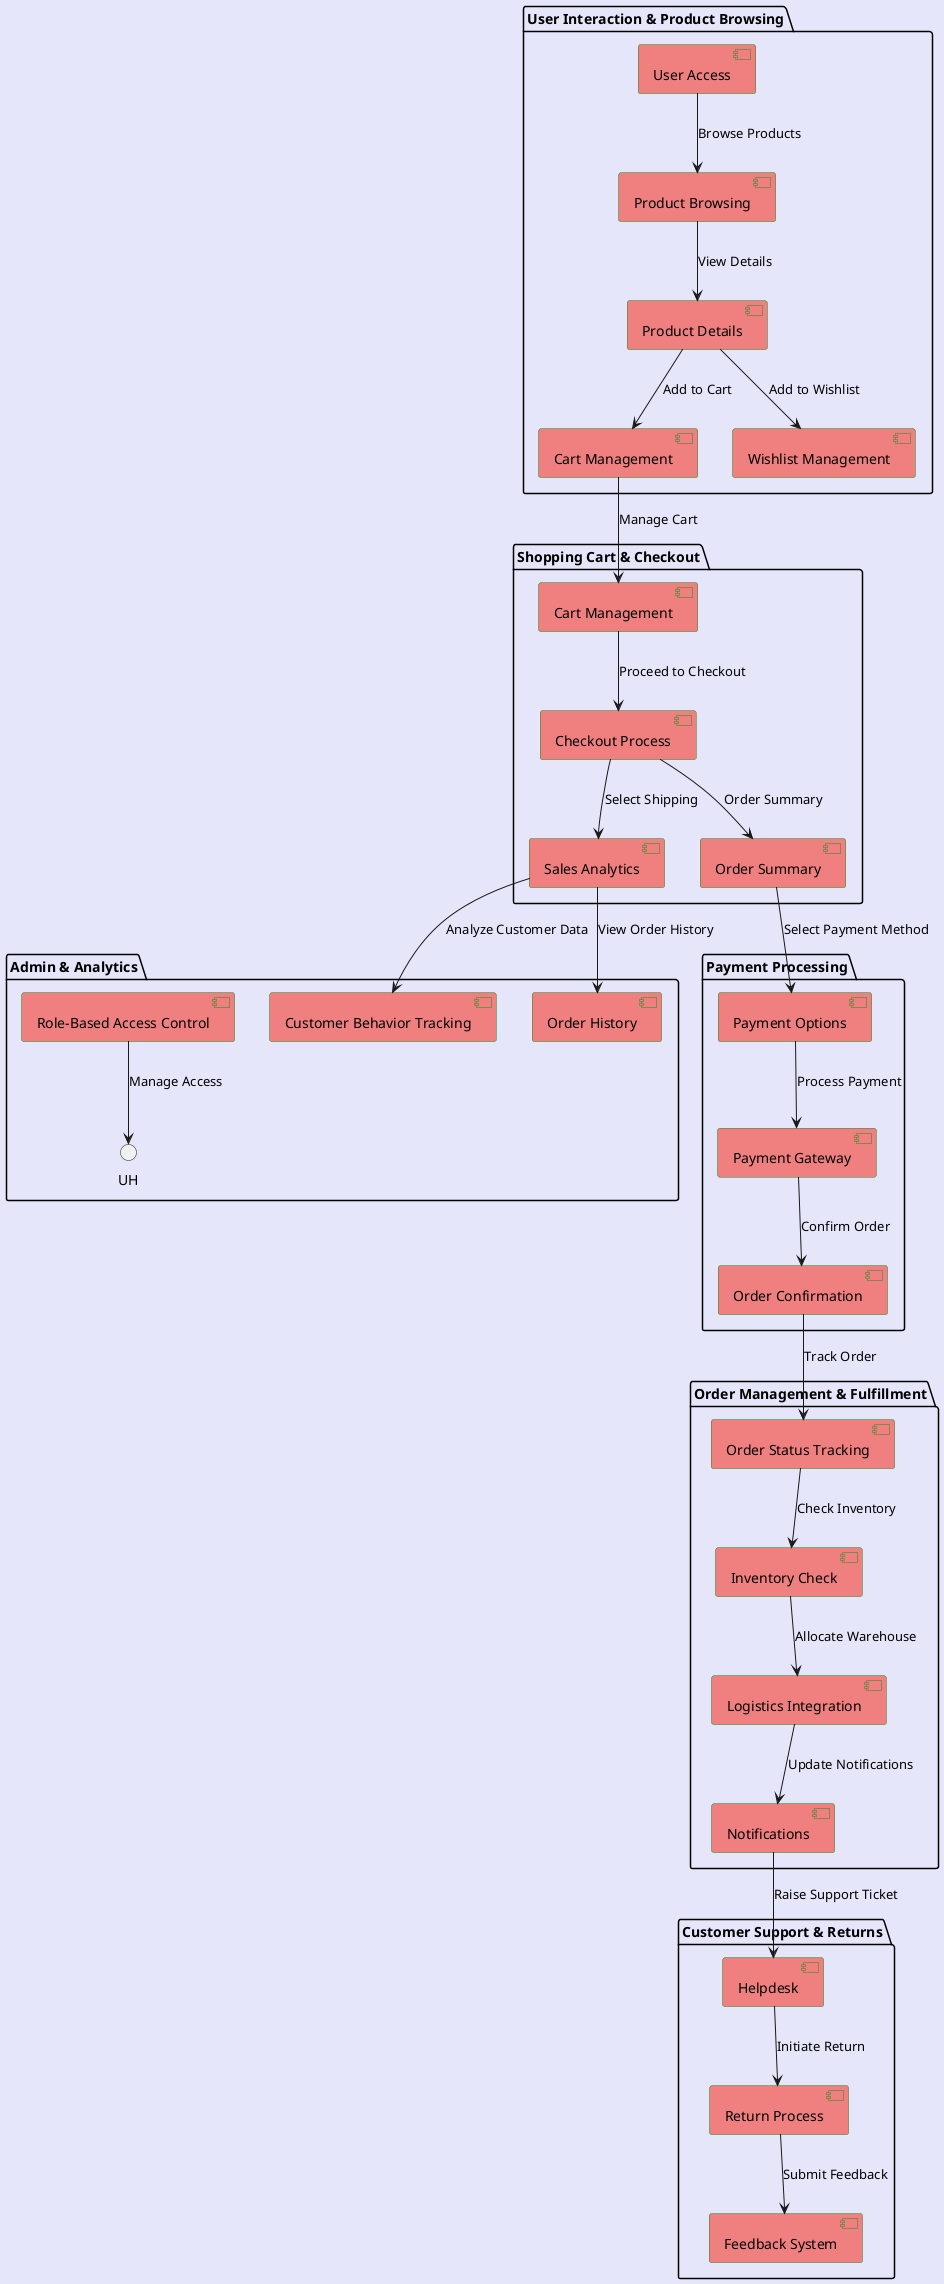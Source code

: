 @startuml E-commerce_Order_Processing_System

skinparam backgroundColor #E6E6FA
skinparam component {
    BackgroundColor #FFD700
    BorderColor #228B22
}

' User Interaction & Product Browsing
package "User Interaction & Product Browsing" {
    skinparam component {
        BackgroundColor #ADD8E6
    }
    
    [User Access] as UA
    [Product Browsing] as PB
    [Product Details] as PD
    [Cart Management] as CM
    [Wishlist Management] as WM
    
    UA --> PB : Browse Products
    PB --> PD : View Details
    PD --> CM : Add to Cart
    PD --> WM : Add to Wishlist
}

' Shopping Cart & Checkout
package "Shopping Cart & Checkout" {
    skinparam component {
        BackgroundColor #90EE90
    }
    
    [Cart Management] as SCM
    [Checkout Process] as CP
    [Shipping Address] as SA
    [Order Summary] as OS
    
    CM --> SCM : Manage Cart
    SCM --> CP : Proceed to Checkout
    CP --> SA : Select Shipping
    CP --> OS : Order Summary
}

' Payment Processing
package "Payment Processing" {
    skinparam component {
        BackgroundColor #FFFACD
    }
    
    [Payment Options] as PO
    [Payment Gateway] as PG
    [Order Confirmation] as OC
    
    OS --> PO : Select Payment Method
    PO --> PG : Process Payment
    PG --> OC : Confirm Order
}

' Order Management & Fulfillment
package "Order Management & Fulfillment" {
    skinparam component {
        BackgroundColor #FFCC99
    }
    
    [Order Status Tracking] as OST
    [Inventory Check] as IC
    [Logistics Integration] as LI
    [Notifications] as N
    
    OC --> OST : Track Order
    OST --> IC : Check Inventory
    IC --> LI : Allocate Warehouse
    LI --> N : Update Notifications
}

' Customer Support & Returns
package "Customer Support & Returns" {
    skinparam component {
        BackgroundColor #D3D3D3
    }
    
    [Helpdesk] as HD
    [Return Process] as RP
    [Feedback System] as FS
    
    N --> HD : Raise Support Ticket
    HD --> RP : Initiate Return
    RP --> FS : Submit Feedback
}

' Admin & Analytics Dashboard
package "Admin & Analytics" {
    skinparam component {
        BackgroundColor #F08080
    }
    
    [Sales Analytics] as SA
    [Customer Behavior Tracking] as CBT
    [Order History] as OH
    [Role-Based Access Control] as RBAC
    
    SA --> CBT : Analyze Customer Data
    SA --> OH : View Order History
    RBAC --> UH : Manage Access
}

@enduml